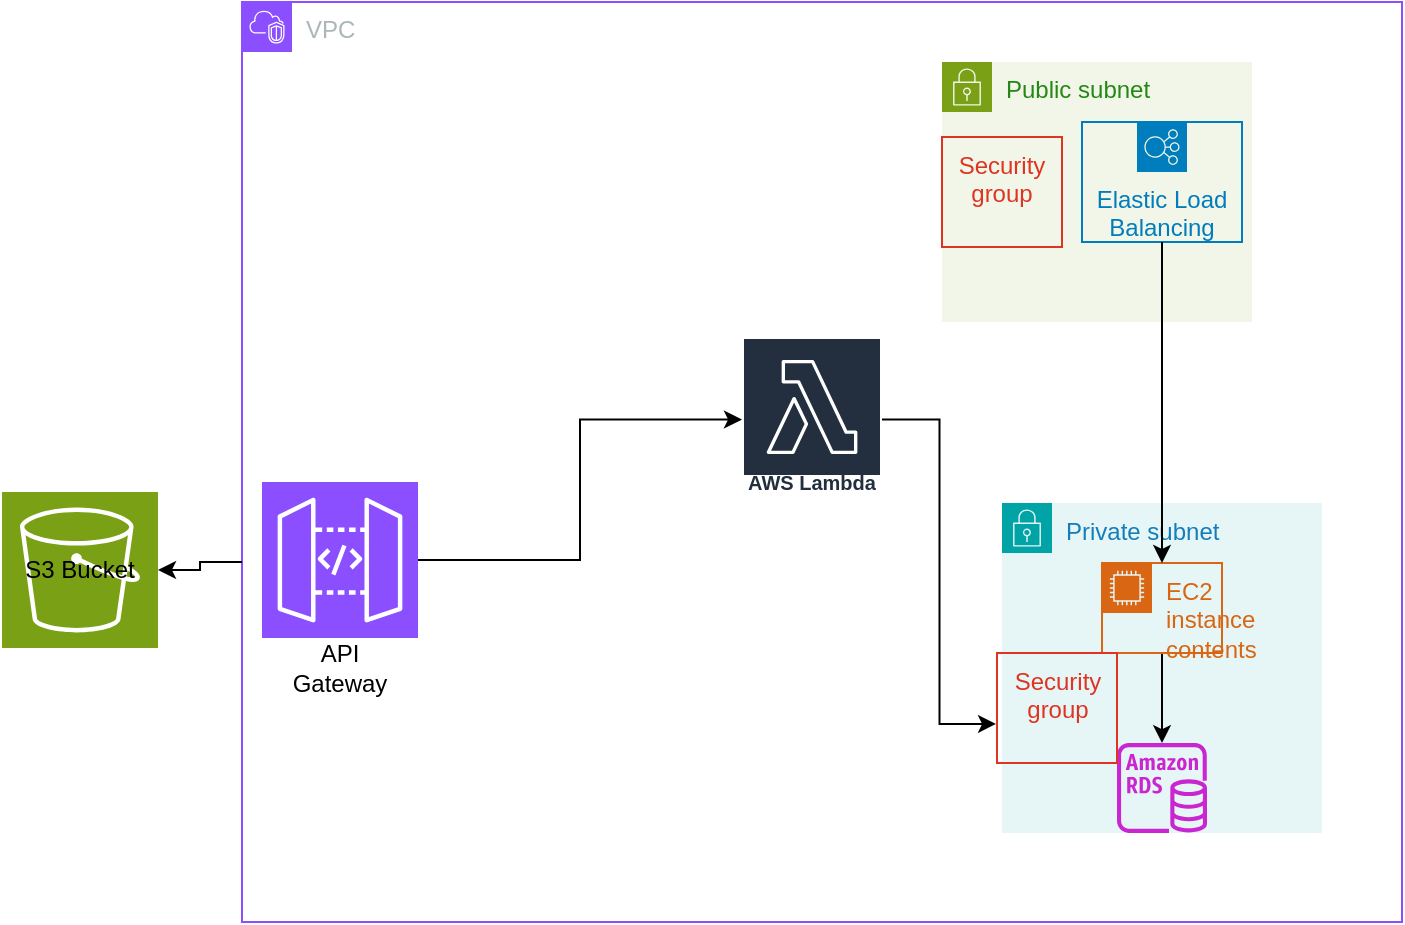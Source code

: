 <mxfile version="24.8.8">
  <diagram name="Page-1" id="ETWzTAdzXR2MKcwYYJfm">
    <mxGraphModel dx="1434" dy="784" grid="1" gridSize="10" guides="1" tooltips="1" connect="1" arrows="1" fold="1" page="1" pageScale="1" pageWidth="850" pageHeight="1100" math="0" shadow="0">
      <root>
        <mxCell id="0" />
        <mxCell id="1" parent="0" />
        <mxCell id="84OO69PC0VUOmy7peTBh-3" value="VPC" style="points=[[0,0],[0.25,0],[0.5,0],[0.75,0],[1,0],[1,0.25],[1,0.5],[1,0.75],[1,1],[0.75,1],[0.5,1],[0.25,1],[0,1],[0,0.75],[0,0.5],[0,0.25]];outlineConnect=0;gradientColor=none;html=1;whiteSpace=wrap;fontSize=12;fontStyle=0;container=1;pointerEvents=0;collapsible=0;recursiveResize=0;shape=mxgraph.aws4.group;grIcon=mxgraph.aws4.group_vpc2;strokeColor=#8C4FFF;fillColor=none;verticalAlign=top;align=left;spacingLeft=30;fontColor=#AAB7B8;dashed=0;" vertex="1" parent="1">
          <mxGeometry x="150" y="160" width="580" height="460" as="geometry" />
        </mxCell>
        <mxCell id="84OO69PC0VUOmy7peTBh-6" value="Public subnet" style="points=[[0,0],[0.25,0],[0.5,0],[0.75,0],[1,0],[1,0.25],[1,0.5],[1,0.75],[1,1],[0.75,1],[0.5,1],[0.25,1],[0,1],[0,0.75],[0,0.5],[0,0.25]];outlineConnect=0;gradientColor=none;html=1;whiteSpace=wrap;fontSize=12;fontStyle=0;container=1;pointerEvents=0;collapsible=0;recursiveResize=0;shape=mxgraph.aws4.group;grIcon=mxgraph.aws4.group_security_group;grStroke=0;strokeColor=#7AA116;fillColor=#F2F6E8;verticalAlign=top;align=left;spacingLeft=30;fontColor=#248814;dashed=0;" vertex="1" parent="84OO69PC0VUOmy7peTBh-3">
          <mxGeometry x="350" y="30" width="155" height="130" as="geometry" />
        </mxCell>
        <mxCell id="84OO69PC0VUOmy7peTBh-8" value="Elastic Load Balancing" style="sketch=0;outlineConnect=0;gradientColor=none;html=1;whiteSpace=wrap;fontSize=12;fontStyle=0;shape=mxgraph.aws4.groupCenter;grIcon=mxgraph.aws4.group_elastic_load_balancing;grStroke=1;strokeColor=#007DBC;fillColor=none;verticalAlign=top;align=center;fontColor=#007DBC;dashed=0;spacingTop=25;" vertex="1" parent="84OO69PC0VUOmy7peTBh-6">
          <mxGeometry x="70" y="30" width="80" height="60" as="geometry" />
        </mxCell>
        <mxCell id="84OO69PC0VUOmy7peTBh-17" value="Security group" style="fillColor=none;strokeColor=#DD3522;verticalAlign=top;fontStyle=0;fontColor=#DD3522;whiteSpace=wrap;html=1;" vertex="1" parent="84OO69PC0VUOmy7peTBh-6">
          <mxGeometry y="37.5" width="60" height="55" as="geometry" />
        </mxCell>
        <mxCell id="84OO69PC0VUOmy7peTBh-7" value="Private subnet" style="points=[[0,0],[0.25,0],[0.5,0],[0.75,0],[1,0],[1,0.25],[1,0.5],[1,0.75],[1,1],[0.75,1],[0.5,1],[0.25,1],[0,1],[0,0.75],[0,0.5],[0,0.25]];outlineConnect=0;gradientColor=none;html=1;whiteSpace=wrap;fontSize=12;fontStyle=0;container=1;pointerEvents=0;collapsible=0;recursiveResize=0;shape=mxgraph.aws4.group;grIcon=mxgraph.aws4.group_security_group;grStroke=0;strokeColor=#00A4A6;fillColor=#E6F6F7;verticalAlign=top;align=left;spacingLeft=30;fontColor=#147EBA;dashed=0;" vertex="1" parent="84OO69PC0VUOmy7peTBh-3">
          <mxGeometry x="380" y="250.5" width="160" height="165" as="geometry" />
        </mxCell>
        <mxCell id="84OO69PC0VUOmy7peTBh-25" style="edgeStyle=orthogonalEdgeStyle;rounded=0;orthogonalLoop=1;jettySize=auto;html=1;" edge="1" parent="84OO69PC0VUOmy7peTBh-7" source="84OO69PC0VUOmy7peTBh-9" target="84OO69PC0VUOmy7peTBh-10">
          <mxGeometry relative="1" as="geometry" />
        </mxCell>
        <mxCell id="84OO69PC0VUOmy7peTBh-9" value="EC2 instance contents" style="points=[[0,0],[0.25,0],[0.5,0],[0.75,0],[1,0],[1,0.25],[1,0.5],[1,0.75],[1,1],[0.75,1],[0.5,1],[0.25,1],[0,1],[0,0.75],[0,0.5],[0,0.25]];outlineConnect=0;gradientColor=none;html=1;whiteSpace=wrap;fontSize=12;fontStyle=0;container=1;pointerEvents=0;collapsible=0;recursiveResize=0;shape=mxgraph.aws4.group;grIcon=mxgraph.aws4.group_ec2_instance_contents;strokeColor=#D86613;fillColor=none;verticalAlign=top;align=left;spacingLeft=30;fontColor=#D86613;dashed=0;" vertex="1" parent="84OO69PC0VUOmy7peTBh-7">
          <mxGeometry x="50" y="30" width="60" height="45" as="geometry" />
        </mxCell>
        <mxCell id="84OO69PC0VUOmy7peTBh-10" value="" style="sketch=0;outlineConnect=0;fontColor=#232F3E;gradientColor=none;fillColor=#C925D1;strokeColor=none;dashed=0;verticalLabelPosition=bottom;verticalAlign=top;align=center;html=1;fontSize=12;fontStyle=0;aspect=fixed;pointerEvents=1;shape=mxgraph.aws4.rds_instance;" vertex="1" parent="84OO69PC0VUOmy7peTBh-7">
          <mxGeometry x="57.5" y="120" width="45" height="45" as="geometry" />
        </mxCell>
        <mxCell id="84OO69PC0VUOmy7peTBh-22" value="Security group" style="fillColor=none;strokeColor=#DD3522;verticalAlign=top;fontStyle=0;fontColor=#DD3522;whiteSpace=wrap;html=1;" vertex="1" parent="84OO69PC0VUOmy7peTBh-7">
          <mxGeometry x="-2.5" y="75" width="60" height="55" as="geometry" />
        </mxCell>
        <mxCell id="84OO69PC0VUOmy7peTBh-14" value="AWS Lambda" style="sketch=0;outlineConnect=0;fontColor=#232F3E;gradientColor=none;strokeColor=#ffffff;fillColor=#232F3E;dashed=0;verticalLabelPosition=middle;verticalAlign=bottom;align=center;html=1;whiteSpace=wrap;fontSize=10;fontStyle=1;spacing=3;shape=mxgraph.aws4.productIcon;prIcon=mxgraph.aws4.lambda;" vertex="1" parent="84OO69PC0VUOmy7peTBh-3">
          <mxGeometry x="250" y="167.5" width="70" height="82.5" as="geometry" />
        </mxCell>
        <mxCell id="84OO69PC0VUOmy7peTBh-26" style="edgeStyle=orthogonalEdgeStyle;rounded=0;orthogonalLoop=1;jettySize=auto;html=1;exitX=1;exitY=0.5;exitDx=0;exitDy=0;exitPerimeter=0;" edge="1" parent="84OO69PC0VUOmy7peTBh-3" source="84OO69PC0VUOmy7peTBh-15" target="84OO69PC0VUOmy7peTBh-14">
          <mxGeometry relative="1" as="geometry" />
        </mxCell>
        <mxCell id="84OO69PC0VUOmy7peTBh-15" value="" style="sketch=0;points=[[0,0,0],[0.25,0,0],[0.5,0,0],[0.75,0,0],[1,0,0],[0,1,0],[0.25,1,0],[0.5,1,0],[0.75,1,0],[1,1,0],[0,0.25,0],[0,0.5,0],[0,0.75,0],[1,0.25,0],[1,0.5,0],[1,0.75,0]];outlineConnect=0;fontColor=#232F3E;fillColor=#8C4FFF;strokeColor=#ffffff;dashed=0;verticalLabelPosition=bottom;verticalAlign=top;align=center;html=1;fontSize=12;fontStyle=0;aspect=fixed;shape=mxgraph.aws4.resourceIcon;resIcon=mxgraph.aws4.api_gateway;" vertex="1" parent="84OO69PC0VUOmy7peTBh-3">
          <mxGeometry x="10" y="240" width="78" height="78" as="geometry" />
        </mxCell>
        <mxCell id="84OO69PC0VUOmy7peTBh-16" value="API Gateway" style="text;html=1;align=center;verticalAlign=middle;whiteSpace=wrap;rounded=0;" vertex="1" parent="84OO69PC0VUOmy7peTBh-3">
          <mxGeometry x="19" y="318" width="60" height="30" as="geometry" />
        </mxCell>
        <mxCell id="84OO69PC0VUOmy7peTBh-24" style="edgeStyle=orthogonalEdgeStyle;rounded=0;orthogonalLoop=1;jettySize=auto;html=1;" edge="1" parent="84OO69PC0VUOmy7peTBh-3" source="84OO69PC0VUOmy7peTBh-8" target="84OO69PC0VUOmy7peTBh-9">
          <mxGeometry relative="1" as="geometry" />
        </mxCell>
        <mxCell id="84OO69PC0VUOmy7peTBh-29" style="edgeStyle=orthogonalEdgeStyle;rounded=0;orthogonalLoop=1;jettySize=auto;html=1;entryX=-0.008;entryY=0.645;entryDx=0;entryDy=0;entryPerimeter=0;" edge="1" parent="84OO69PC0VUOmy7peTBh-3" source="84OO69PC0VUOmy7peTBh-14" target="84OO69PC0VUOmy7peTBh-22">
          <mxGeometry relative="1" as="geometry" />
        </mxCell>
        <mxCell id="84OO69PC0VUOmy7peTBh-11" value="" style="sketch=0;points=[[0,0,0],[0.25,0,0],[0.5,0,0],[0.75,0,0],[1,0,0],[0,1,0],[0.25,1,0],[0.5,1,0],[0.75,1,0],[1,1,0],[0,0.25,0],[0,0.5,0],[0,0.75,0],[1,0.25,0],[1,0.5,0],[1,0.75,0]];outlineConnect=0;fontColor=#232F3E;fillColor=#7AA116;strokeColor=#ffffff;dashed=0;verticalLabelPosition=bottom;verticalAlign=top;align=center;html=1;fontSize=12;fontStyle=0;aspect=fixed;shape=mxgraph.aws4.resourceIcon;resIcon=mxgraph.aws4.s3;" vertex="1" parent="1">
          <mxGeometry x="30" y="405" width="78" height="78" as="geometry" />
        </mxCell>
        <mxCell id="84OO69PC0VUOmy7peTBh-12" style="edgeStyle=orthogonalEdgeStyle;rounded=0;orthogonalLoop=1;jettySize=auto;html=1;entryX=1;entryY=0.5;entryDx=0;entryDy=0;entryPerimeter=0;" edge="1" parent="1" source="84OO69PC0VUOmy7peTBh-3" target="84OO69PC0VUOmy7peTBh-11">
          <mxGeometry relative="1" as="geometry">
            <Array as="points">
              <mxPoint x="129" y="440" />
              <mxPoint x="129" y="444" />
            </Array>
          </mxGeometry>
        </mxCell>
        <mxCell id="84OO69PC0VUOmy7peTBh-13" value="S3 Bucket" style="text;html=1;align=center;verticalAlign=middle;whiteSpace=wrap;rounded=0;" vertex="1" parent="1">
          <mxGeometry x="39" y="429" width="60" height="30" as="geometry" />
        </mxCell>
      </root>
    </mxGraphModel>
  </diagram>
</mxfile>
